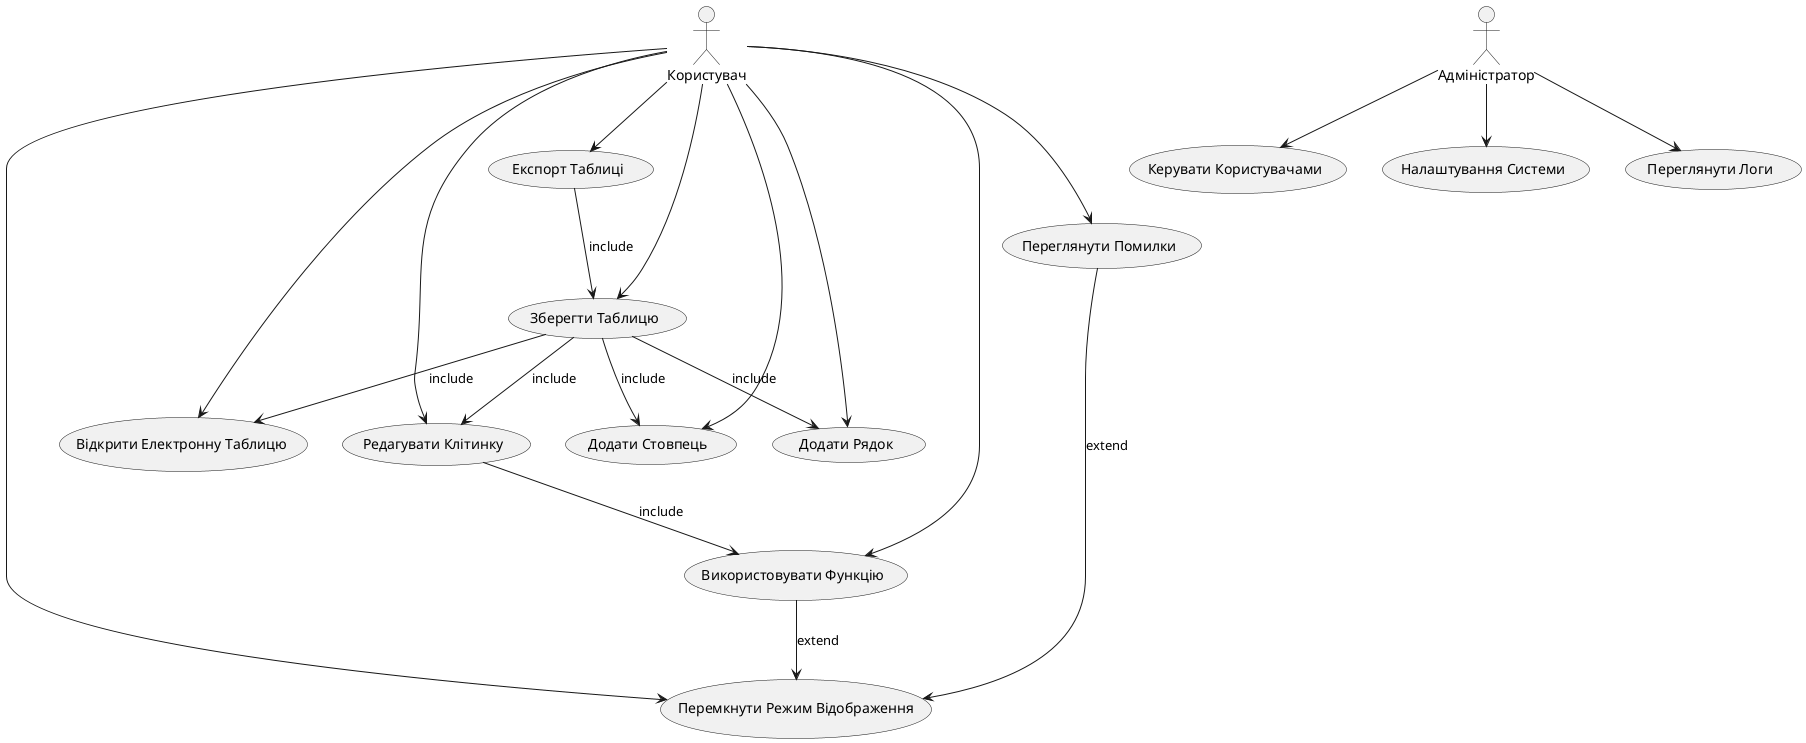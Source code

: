 @startuml

' Визначення акторів
actor "Користувач" as User
actor "Адміністратор" as Admin

' Визначення Use Cases
(User) --> (Відкрити Електронну Таблицю)
(User) --> (Редагувати Клітинку)
(User) --> (Додати Рядок)
(User) --> (Додати Стовпець)
(User) --> (Використовувати Функцію)
(User) --> (Перемкнути Режим Відображення)
(User) --> (Зберегти Таблицю)
(User) --> (Переглянути Помилки)
(User) --> (Експорт Таблиці)

(Admin) --> (Керувати Користувачами)
(Admin) --> (Налаштування Системи)
(Admin) --> (Переглянути Логи)

' Визначення взаємозв'язків між Use Cases
(Редагувати Клітинку) --> (Використовувати Функцію) : include
(Зберегти Таблицю) --> (Відкрити Електронну Таблицю) : include
(Зберегти Таблицю) --> (Редагувати Клітинку) : include
(Зберегти Таблицю) --> (Додати Рядок) : include
(Зберегти Таблицю) --> (Додати Стовпець) : include
(Використовувати Функцію) --> (Перемкнути Режим Відображення) : extend
(Переглянути Помилки) --> (Перемкнути Режим Відображення) : extend
(Експорт Таблиці) --> (Зберегти Таблицю) : include

@enduml
